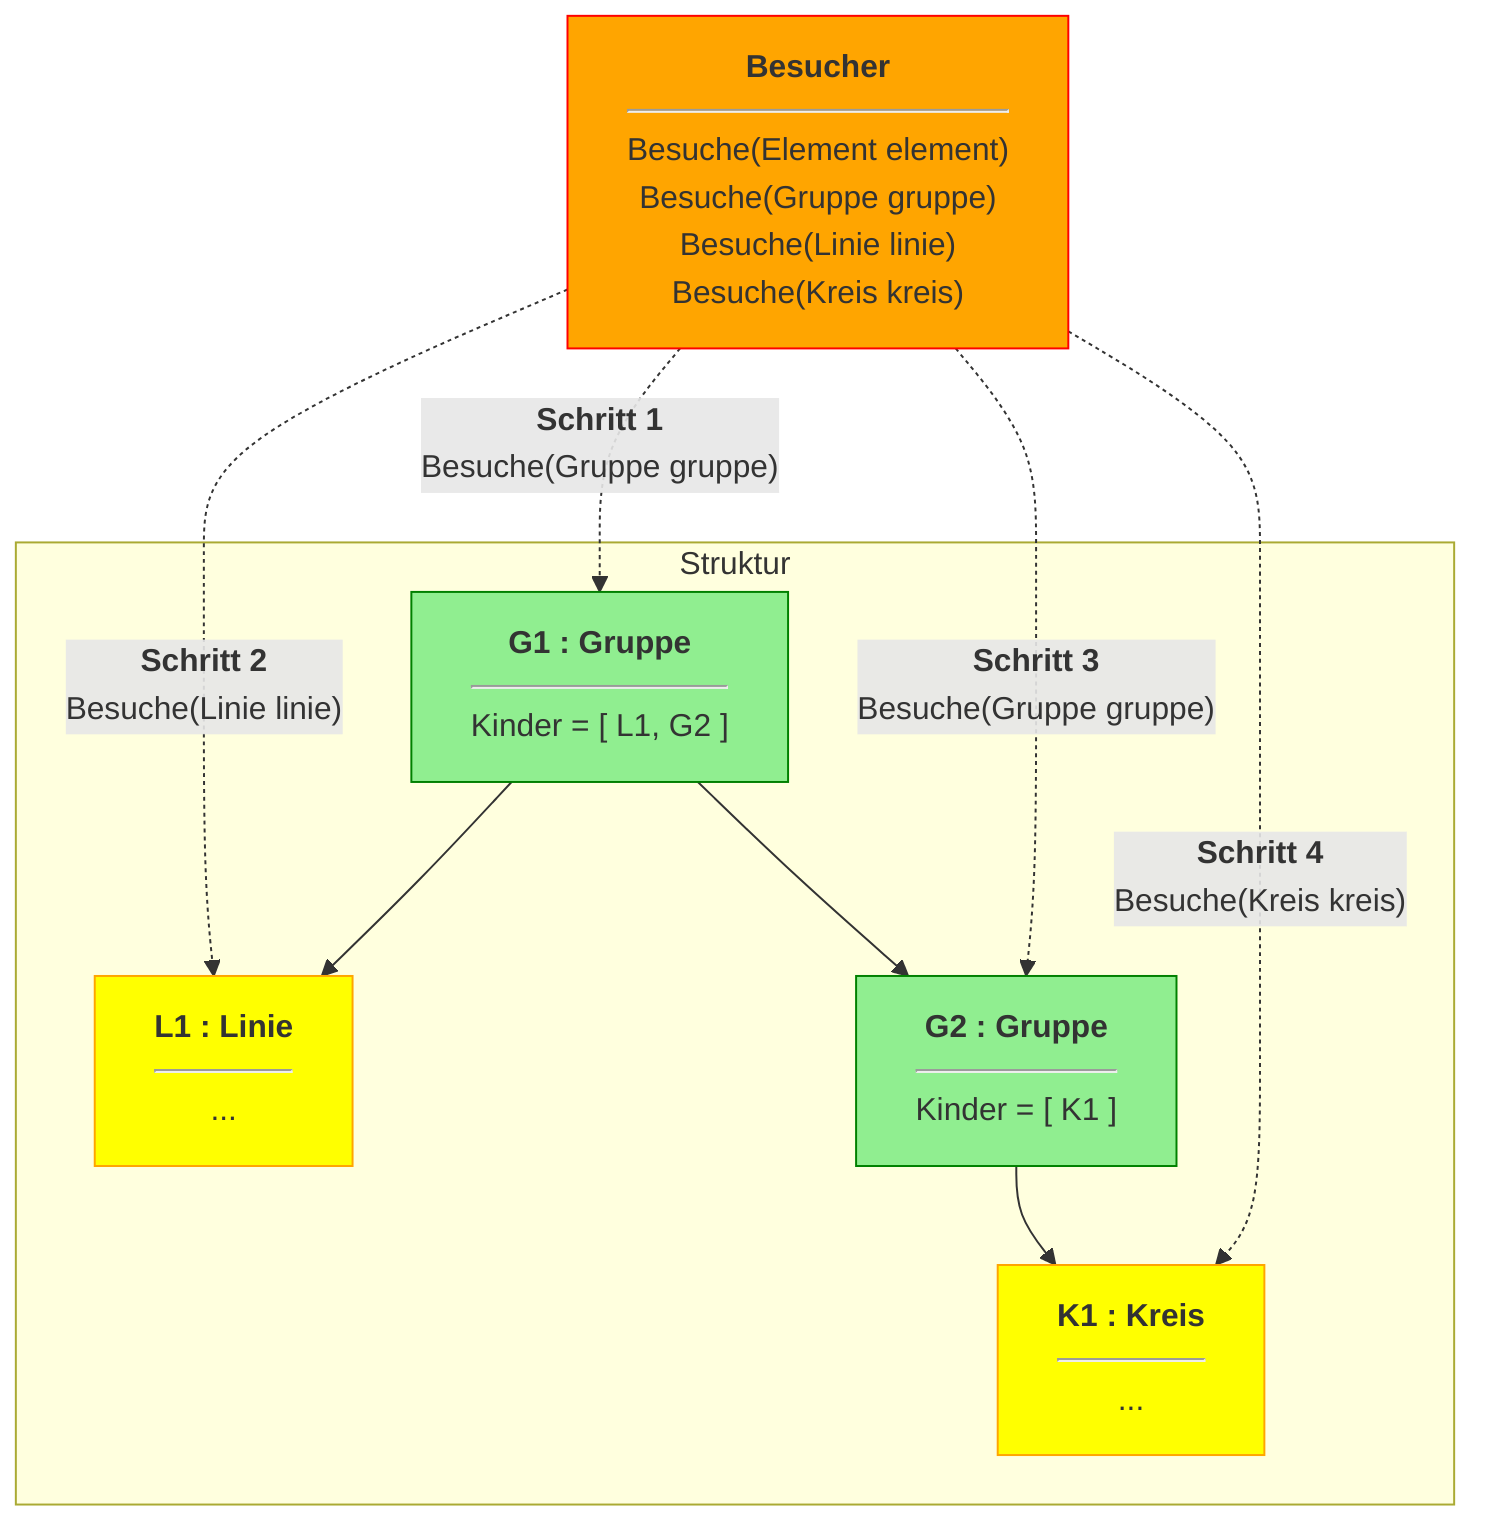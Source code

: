 flowchart TB

    Besucher["<b>Besucher</b><hr/>Besuche(Element element)<br/>Besuche(Gruppe gruppe)<br/>Besuche(Linie linie)<br/>Besuche(Kreis kreis)"]

    subgraph Struktur
        G1["<b>G1 : Gruppe</b><hr/>Kinder = [ L1, G2 ]"]
        L1["<b>L1 : Linie</b><hr/>..."]
        K1["<b>K1 : Kreis</b><hr/>..."]
        G2["<b>G2 : Gruppe</b><hr/>Kinder = [ K1 ]"]
    end

    Besucher -.<b>Schritt 2</b><br/>Besuche(Linie linie).-> L1
    Besucher -.<b>Schritt 1</b><br/>Besuche(Gruppe gruppe).-> G1
    Besucher -.<b>Schritt 3</b><br/>Besuche(Gruppe gruppe).-> G2
    Besucher -.<b>Schritt 4</b><br/>Besuche(Kreis kreis).-> K1

    G1 --> L1
    G1 --> G2
    G2 --> K1

    style Besucher fill:orange,stroke:red

    style G1 fill:lightgreen,stroke:green
    style G2 fill:lightgreen,stroke:green

    style L1 fill:yellow,stroke:orange
    style K1 fill:yellow,stroke:orange